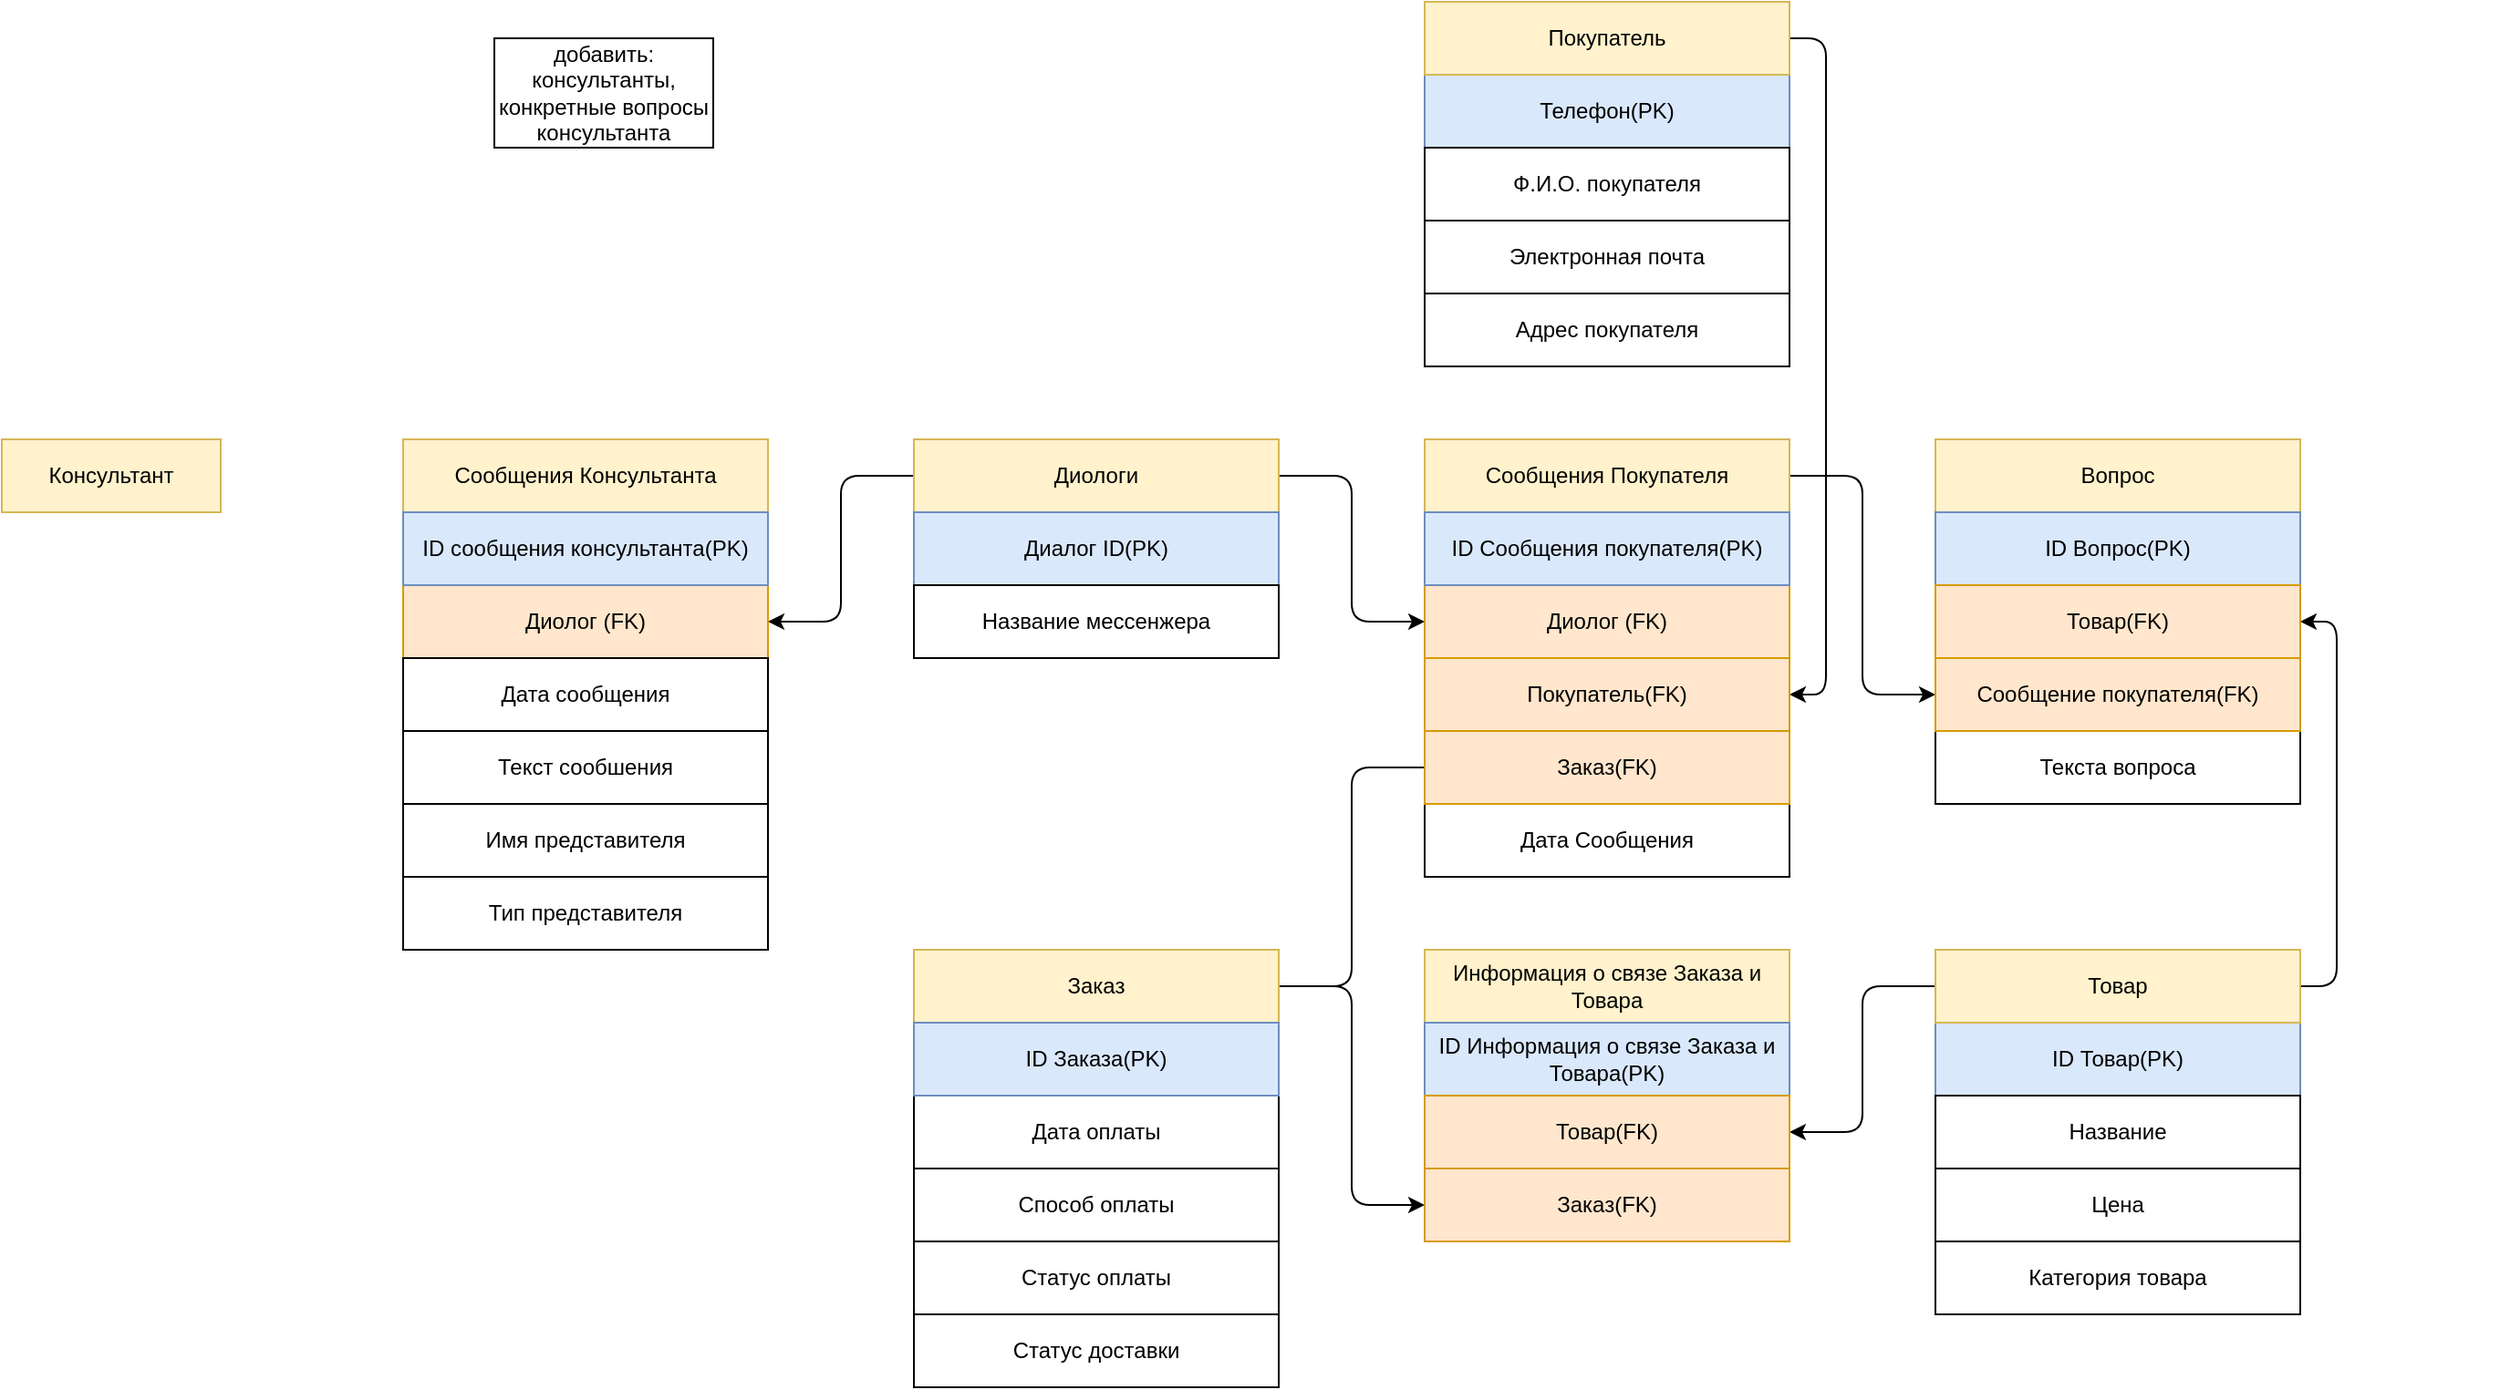 <mxfile version="14.2.4" type="github" pages="3">
  <diagram id="p0deHhukB9I0JdLg6zLl" name="Логическая модель">
    <mxGraphModel dx="2272" dy="794" grid="1" gridSize="10" guides="1" tooltips="1" connect="1" arrows="1" fold="1" page="1" pageScale="1" pageWidth="850" pageHeight="1100" math="0" shadow="0">
      <root>
        <mxCell id="v9or5yY0KIAKRHQaL7rL-0" />
        <mxCell id="v9or5yY0KIAKRHQaL7rL-1" parent="v9or5yY0KIAKRHQaL7rL-0" />
        <mxCell id="pasMvAfdGevfpp6IdiTx-0" style="edgeStyle=none;rounded=0;orthogonalLoop=1;jettySize=auto;html=1;exitX=0;exitY=0.25;exitDx=0;exitDy=0;" parent="v9or5yY0KIAKRHQaL7rL-1" edge="1">
          <mxGeometry relative="1" as="geometry">
            <mxPoint x="540" y="340" as="sourcePoint" />
            <mxPoint x="540" y="340" as="targetPoint" />
          </mxGeometry>
        </mxCell>
        <mxCell id="TckLDGWV12TooiqpzIK_-0" style="edgeStyle=orthogonalEdgeStyle;rounded=1;orthogonalLoop=1;jettySize=auto;html=1;exitX=1;exitY=0.5;exitDx=0;exitDy=0;entryX=0;entryY=0.5;entryDx=0;entryDy=0;startArrow=none;startFill=0;endArrow=classic;endFill=1;" parent="v9or5yY0KIAKRHQaL7rL-1" source="pasMvAfdGevfpp6IdiTx-87" target="pasMvAfdGevfpp6IdiTx-91" edge="1">
          <mxGeometry relative="1" as="geometry" />
        </mxCell>
        <mxCell id="TckLDGWV12TooiqpzIK_-1" style="edgeStyle=orthogonalEdgeStyle;rounded=1;orthogonalLoop=1;jettySize=auto;html=1;exitX=0;exitY=0.5;exitDx=0;exitDy=0;entryX=1;entryY=0.5;entryDx=0;entryDy=0;startArrow=none;startFill=0;endArrow=classic;endFill=1;" parent="v9or5yY0KIAKRHQaL7rL-1" source="pasMvAfdGevfpp6IdiTx-87" target="pasMvAfdGevfpp6IdiTx-90" edge="1">
          <mxGeometry relative="1" as="geometry" />
        </mxCell>
        <mxCell id="pasMvAfdGevfpp6IdiTx-87" value="Диологи" style="rounded=0;whiteSpace=wrap;html=1;fillColor=#fff2cc;strokeColor=#d6b656;" parent="v9or5yY0KIAKRHQaL7rL-1" vertex="1">
          <mxGeometry x="-320" y="380" width="200" height="40" as="geometry" />
        </mxCell>
        <mxCell id="pasMvAfdGevfpp6IdiTx-88" value="Диалог ID(PK)" style="rounded=0;whiteSpace=wrap;html=1;fillColor=#dae8fc;strokeColor=#6c8ebf;" parent="v9or5yY0KIAKRHQaL7rL-1" vertex="1">
          <mxGeometry x="-320" y="420" width="200" height="40" as="geometry" />
        </mxCell>
        <mxCell id="pasMvAfdGevfpp6IdiTx-89" value="Название мессенжера" style="rounded=0;whiteSpace=wrap;html=1;" parent="v9or5yY0KIAKRHQaL7rL-1" vertex="1">
          <mxGeometry x="-320" y="460" width="200" height="40" as="geometry" />
        </mxCell>
        <mxCell id="pasMvAfdGevfpp6IdiTx-90" value="Диолог (FK)" style="rounded=0;whiteSpace=wrap;html=1;fillColor=#ffe6cc;strokeColor=#d79b00;" parent="v9or5yY0KIAKRHQaL7rL-1" vertex="1">
          <mxGeometry x="-600" y="460" width="200" height="40" as="geometry" />
        </mxCell>
        <mxCell id="pasMvAfdGevfpp6IdiTx-91" value="Диолог (FK)" style="rounded=0;whiteSpace=wrap;html=1;fillColor=#ffe6cc;strokeColor=#d79b00;" parent="v9or5yY0KIAKRHQaL7rL-1" vertex="1">
          <mxGeometry x="-40" y="460" width="200" height="40" as="geometry" />
        </mxCell>
        <mxCell id="pasMvAfdGevfpp6IdiTx-92" value="Сообщения Консультанта" style="rounded=0;whiteSpace=wrap;html=1;fillColor=#fff2cc;strokeColor=#d6b656;" parent="v9or5yY0KIAKRHQaL7rL-1" vertex="1">
          <mxGeometry x="-600" y="380" width="200" height="40" as="geometry" />
        </mxCell>
        <mxCell id="pasMvAfdGevfpp6IdiTx-93" value="ID сообщения консультанта(PK)" style="rounded=0;whiteSpace=wrap;html=1;fillColor=#dae8fc;strokeColor=#6c8ebf;" parent="v9or5yY0KIAKRHQaL7rL-1" vertex="1">
          <mxGeometry x="-600" y="420" width="200" height="40" as="geometry" />
        </mxCell>
        <mxCell id="pasMvAfdGevfpp6IdiTx-94" value="Дата сообщения" style="rounded=0;whiteSpace=wrap;html=1;" parent="v9or5yY0KIAKRHQaL7rL-1" vertex="1">
          <mxGeometry x="-600" y="500" width="200" height="40" as="geometry" />
        </mxCell>
        <mxCell id="pasMvAfdGevfpp6IdiTx-95" value="Текст сообшения" style="rounded=0;whiteSpace=wrap;html=1;" parent="v9or5yY0KIAKRHQaL7rL-1" vertex="1">
          <mxGeometry x="-600" y="540" width="200" height="40" as="geometry" />
        </mxCell>
        <mxCell id="pasMvAfdGevfpp6IdiTx-96" value="Имя представителя" style="rounded=0;whiteSpace=wrap;html=1;" parent="v9or5yY0KIAKRHQaL7rL-1" vertex="1">
          <mxGeometry x="-600" y="580" width="200" height="40" as="geometry" />
        </mxCell>
        <mxCell id="pasMvAfdGevfpp6IdiTx-97" value="Тип представителя" style="rounded=0;whiteSpace=wrap;html=1;" parent="v9or5yY0KIAKRHQaL7rL-1" vertex="1">
          <mxGeometry x="-600" y="620" width="200" height="40" as="geometry" />
        </mxCell>
        <mxCell id="GKT2pGZKOeQUbgoUDQdX-13" style="edgeStyle=orthogonalEdgeStyle;curved=0;rounded=1;sketch=0;orthogonalLoop=1;jettySize=auto;html=1;exitX=1;exitY=0.5;exitDx=0;exitDy=0;entryX=0;entryY=0.5;entryDx=0;entryDy=0;endArrow=classic;endFill=1;" parent="v9or5yY0KIAKRHQaL7rL-1" source="pasMvAfdGevfpp6IdiTx-99" target="OiSkDl_6KYELyAvGCFfu-4" edge="1">
          <mxGeometry relative="1" as="geometry" />
        </mxCell>
        <mxCell id="pasMvAfdGevfpp6IdiTx-99" value="Сообщения Покупателя" style="rounded=0;whiteSpace=wrap;html=1;sketch=0;fillColor=#fff2cc;strokeColor=#d6b656;" parent="v9or5yY0KIAKRHQaL7rL-1" vertex="1">
          <mxGeometry x="-40" y="380" width="200" height="40" as="geometry" />
        </mxCell>
        <mxCell id="pasMvAfdGevfpp6IdiTx-100" value="Дата Сообщения" style="rounded=0;whiteSpace=wrap;html=1;sketch=0;" parent="v9or5yY0KIAKRHQaL7rL-1" vertex="1">
          <mxGeometry x="-40" y="580" width="200" height="40" as="geometry" />
        </mxCell>
        <mxCell id="pasMvAfdGevfpp6IdiTx-105" value="Текста вопроса" style="rounded=0;whiteSpace=wrap;html=1;sketch=0;" parent="v9or5yY0KIAKRHQaL7rL-1" vertex="1">
          <mxGeometry x="240" y="540" width="200" height="40" as="geometry" />
        </mxCell>
        <mxCell id="pasMvAfdGevfpp6IdiTx-106" value="ID Сообщения покупателя(PK)" style="rounded=0;whiteSpace=wrap;html=1;sketch=0;fillColor=#dae8fc;strokeColor=#6c8ebf;" parent="v9or5yY0KIAKRHQaL7rL-1" vertex="1">
          <mxGeometry x="-40" y="420" width="200" height="40" as="geometry" />
        </mxCell>
        <mxCell id="pasMvAfdGevfpp6IdiTx-116" value="Статус доставки" style="rounded=0;whiteSpace=wrap;html=1;sketch=0;" parent="v9or5yY0KIAKRHQaL7rL-1" vertex="1">
          <mxGeometry x="-320" y="860" width="200" height="40" as="geometry" />
        </mxCell>
        <mxCell id="pasMvAfdGevfpp6IdiTx-122" value="ID Товар(PK)" style="rounded=0;whiteSpace=wrap;html=1;sketch=0;fillColor=#dae8fc;strokeColor=#6c8ebf;" parent="v9or5yY0KIAKRHQaL7rL-1" vertex="1">
          <mxGeometry x="240" y="700" width="200" height="40" as="geometry" />
        </mxCell>
        <mxCell id="pasMvAfdGevfpp6IdiTx-123" value="Название" style="rounded=0;whiteSpace=wrap;html=1;sketch=0;" parent="v9or5yY0KIAKRHQaL7rL-1" vertex="1">
          <mxGeometry x="240" y="740" width="200" height="40" as="geometry" />
        </mxCell>
        <mxCell id="pasMvAfdGevfpp6IdiTx-124" value="Цена" style="rounded=0;whiteSpace=wrap;html=1;sketch=0;" parent="v9or5yY0KIAKRHQaL7rL-1" vertex="1">
          <mxGeometry x="240" y="780" width="200" height="40" as="geometry" />
        </mxCell>
        <mxCell id="pasMvAfdGevfpp6IdiTx-125" value="Категория товара" style="rounded=0;whiteSpace=wrap;html=1;sketch=0;" parent="v9or5yY0KIAKRHQaL7rL-1" vertex="1">
          <mxGeometry x="240" y="820" width="200" height="40" as="geometry" />
        </mxCell>
        <mxCell id="GKT2pGZKOeQUbgoUDQdX-23" style="edgeStyle=orthogonalEdgeStyle;curved=0;rounded=1;sketch=0;orthogonalLoop=1;jettySize=auto;html=1;exitX=0;exitY=0.5;exitDx=0;exitDy=0;entryX=1;entryY=0.5;entryDx=0;entryDy=0;endArrow=classic;endFill=1;" parent="v9or5yY0KIAKRHQaL7rL-1" source="pasMvAfdGevfpp6IdiTx-126" target="GKT2pGZKOeQUbgoUDQdX-18" edge="1">
          <mxGeometry relative="1" as="geometry" />
        </mxCell>
        <mxCell id="GKT2pGZKOeQUbgoUDQdX-25" style="edgeStyle=orthogonalEdgeStyle;curved=0;rounded=1;sketch=0;orthogonalLoop=1;jettySize=auto;html=1;exitX=1;exitY=0.5;exitDx=0;exitDy=0;entryX=1;entryY=0.5;entryDx=0;entryDy=0;endArrow=classic;endFill=1;" parent="v9or5yY0KIAKRHQaL7rL-1" source="pasMvAfdGevfpp6IdiTx-126" target="OiSkDl_6KYELyAvGCFfu-3" edge="1">
          <mxGeometry relative="1" as="geometry" />
        </mxCell>
        <mxCell id="pasMvAfdGevfpp6IdiTx-126" value="Товар" style="rounded=0;whiteSpace=wrap;html=1;sketch=0;fillColor=#fff2cc;strokeColor=#d6b656;" parent="v9or5yY0KIAKRHQaL7rL-1" vertex="1">
          <mxGeometry x="240" y="660" width="200" height="40" as="geometry" />
        </mxCell>
        <mxCell id="pasMvAfdGevfpp6IdiTx-128" value="Статус оплаты" style="rounded=0;whiteSpace=wrap;html=1;sketch=0;" parent="v9or5yY0KIAKRHQaL7rL-1" vertex="1">
          <mxGeometry x="-320" y="820" width="200" height="40" as="geometry" />
        </mxCell>
        <mxCell id="pasMvAfdGevfpp6IdiTx-129" value="Способ оплаты" style="rounded=0;whiteSpace=wrap;html=1;sketch=0;" parent="v9or5yY0KIAKRHQaL7rL-1" vertex="1">
          <mxGeometry x="-320" y="780" width="200" height="40" as="geometry" />
        </mxCell>
        <mxCell id="pasMvAfdGevfpp6IdiTx-130" value="Дата оплаты" style="rounded=0;whiteSpace=wrap;html=1;sketch=0;" parent="v9or5yY0KIAKRHQaL7rL-1" vertex="1">
          <mxGeometry x="-320" y="740" width="200" height="40" as="geometry" />
        </mxCell>
        <mxCell id="pasMvAfdGevfpp6IdiTx-144" style="edgeStyle=orthogonalEdgeStyle;curved=0;rounded=1;sketch=0;orthogonalLoop=1;jettySize=auto;html=1;exitX=0.5;exitY=1;exitDx=0;exitDy=0;endArrow=classic;endFill=1;" parent="v9or5yY0KIAKRHQaL7rL-1" source="pasMvAfdGevfpp6IdiTx-99" target="pasMvAfdGevfpp6IdiTx-99" edge="1">
          <mxGeometry relative="1" as="geometry" />
        </mxCell>
        <mxCell id="OiSkDl_6KYELyAvGCFfu-0" value="Вопрос" style="rounded=0;whiteSpace=wrap;html=1;sketch=0;fillColor=#fff2cc;strokeColor=#d6b656;" parent="v9or5yY0KIAKRHQaL7rL-1" vertex="1">
          <mxGeometry x="240" y="380" width="200" height="40" as="geometry" />
        </mxCell>
        <mxCell id="OiSkDl_6KYELyAvGCFfu-1" value="&lt;span&gt;ID Вопрос(PK)&lt;/span&gt;" style="rounded=0;whiteSpace=wrap;html=1;sketch=0;fillColor=#dae8fc;strokeColor=#6c8ebf;" parent="v9or5yY0KIAKRHQaL7rL-1" vertex="1">
          <mxGeometry x="240" y="420" width="200" height="40" as="geometry" />
        </mxCell>
        <mxCell id="OiSkDl_6KYELyAvGCFfu-3" value="Товар(FK)" style="rounded=0;whiteSpace=wrap;html=1;sketch=0;fillColor=#ffe6cc;strokeColor=#d79b00;" parent="v9or5yY0KIAKRHQaL7rL-1" vertex="1">
          <mxGeometry x="240" y="460" width="200" height="40" as="geometry" />
        </mxCell>
        <mxCell id="OiSkDl_6KYELyAvGCFfu-4" value="Сообщение покупателя(FK)" style="rounded=0;whiteSpace=wrap;html=1;sketch=0;fillColor=#ffe6cc;strokeColor=#d79b00;" parent="v9or5yY0KIAKRHQaL7rL-1" vertex="1">
          <mxGeometry x="240" y="500" width="200" height="40" as="geometry" />
        </mxCell>
        <mxCell id="GKT2pGZKOeQUbgoUDQdX-0" value="Телефон(PK)" style="rounded=0;whiteSpace=wrap;html=1;sketch=0;fillColor=#dae8fc;strokeColor=#6c8ebf;" parent="v9or5yY0KIAKRHQaL7rL-1" vertex="1">
          <mxGeometry x="-40" y="180" width="200" height="40" as="geometry" />
        </mxCell>
        <mxCell id="GKT2pGZKOeQUbgoUDQdX-1" value="Ф.И.О. покупателя" style="rounded=0;whiteSpace=wrap;html=1;sketch=0;" parent="v9or5yY0KIAKRHQaL7rL-1" vertex="1">
          <mxGeometry x="-40" y="220" width="200" height="40" as="geometry" />
        </mxCell>
        <mxCell id="GKT2pGZKOeQUbgoUDQdX-2" value="Электронная почта" style="rounded=0;whiteSpace=wrap;html=1;sketch=0;" parent="v9or5yY0KIAKRHQaL7rL-1" vertex="1">
          <mxGeometry x="-40" y="260" width="200" height="40" as="geometry" />
        </mxCell>
        <mxCell id="GKT2pGZKOeQUbgoUDQdX-3" value="Адрес покупателя" style="rounded=0;whiteSpace=wrap;html=1;sketch=0;" parent="v9or5yY0KIAKRHQaL7rL-1" vertex="1">
          <mxGeometry x="-40" y="300" width="200" height="40" as="geometry" />
        </mxCell>
        <mxCell id="GKT2pGZKOeQUbgoUDQdX-24" style="edgeStyle=orthogonalEdgeStyle;curved=0;rounded=1;sketch=0;orthogonalLoop=1;jettySize=auto;html=1;exitX=1;exitY=0.5;exitDx=0;exitDy=0;entryX=1;entryY=0.5;entryDx=0;entryDy=0;endArrow=classic;endFill=1;" parent="v9or5yY0KIAKRHQaL7rL-1" source="GKT2pGZKOeQUbgoUDQdX-4" target="GKT2pGZKOeQUbgoUDQdX-6" edge="1">
          <mxGeometry relative="1" as="geometry" />
        </mxCell>
        <mxCell id="GKT2pGZKOeQUbgoUDQdX-4" value="Покупатель" style="rounded=0;whiteSpace=wrap;html=1;sketch=0;fillColor=#fff2cc;strokeColor=#d6b656;" parent="v9or5yY0KIAKRHQaL7rL-1" vertex="1">
          <mxGeometry x="-40" y="140" width="200" height="40" as="geometry" />
        </mxCell>
        <mxCell id="GKT2pGZKOeQUbgoUDQdX-6" value="Покупатель(FK)" style="rounded=0;whiteSpace=wrap;html=1;sketch=0;fillColor=#ffe6cc;strokeColor=#d79b00;" parent="v9or5yY0KIAKRHQaL7rL-1" vertex="1">
          <mxGeometry x="-40" y="500" width="200" height="40" as="geometry" />
        </mxCell>
        <mxCell id="GKT2pGZKOeQUbgoUDQdX-14" style="edgeStyle=orthogonalEdgeStyle;curved=0;rounded=1;sketch=0;orthogonalLoop=1;jettySize=auto;html=1;exitX=1;exitY=0.5;exitDx=0;exitDy=0;entryX=0;entryY=0.5;entryDx=0;entryDy=0;endArrow=none;endFill=0;" parent="v9or5yY0KIAKRHQaL7rL-1" source="GKT2pGZKOeQUbgoUDQdX-8" target="GKT2pGZKOeQUbgoUDQdX-12" edge="1">
          <mxGeometry relative="1" as="geometry" />
        </mxCell>
        <mxCell id="GKT2pGZKOeQUbgoUDQdX-21" style="edgeStyle=orthogonalEdgeStyle;curved=0;rounded=1;sketch=0;orthogonalLoop=1;jettySize=auto;html=1;exitX=1;exitY=0.5;exitDx=0;exitDy=0;entryX=0;entryY=0.5;entryDx=0;entryDy=0;endArrow=classic;endFill=1;" parent="v9or5yY0KIAKRHQaL7rL-1" source="GKT2pGZKOeQUbgoUDQdX-8" target="GKT2pGZKOeQUbgoUDQdX-19" edge="1">
          <mxGeometry relative="1" as="geometry" />
        </mxCell>
        <mxCell id="GKT2pGZKOeQUbgoUDQdX-8" value="Заказ" style="rounded=0;whiteSpace=wrap;html=1;sketch=0;fillColor=#fff2cc;strokeColor=#d6b656;" parent="v9or5yY0KIAKRHQaL7rL-1" vertex="1">
          <mxGeometry x="-320" y="660" width="200" height="40" as="geometry" />
        </mxCell>
        <mxCell id="GKT2pGZKOeQUbgoUDQdX-9" style="edgeStyle=orthogonalEdgeStyle;curved=0;rounded=1;sketch=0;orthogonalLoop=1;jettySize=auto;html=1;exitX=0.5;exitY=1;exitDx=0;exitDy=0;endArrow=classic;endFill=1;" parent="v9or5yY0KIAKRHQaL7rL-1" edge="1">
          <mxGeometry relative="1" as="geometry">
            <mxPoint x="-220" y="740" as="sourcePoint" />
            <mxPoint x="-220" y="740" as="targetPoint" />
          </mxGeometry>
        </mxCell>
        <mxCell id="GKT2pGZKOeQUbgoUDQdX-11" value="ID Заказа(PK)" style="rounded=0;whiteSpace=wrap;html=1;sketch=0;fillColor=#dae8fc;strokeColor=#6c8ebf;" parent="v9or5yY0KIAKRHQaL7rL-1" vertex="1">
          <mxGeometry x="-320" y="700" width="200" height="40" as="geometry" />
        </mxCell>
        <mxCell id="GKT2pGZKOeQUbgoUDQdX-12" value="Заказ(FK)" style="rounded=0;whiteSpace=wrap;html=1;sketch=0;fillColor=#ffe6cc;strokeColor=#d79b00;" parent="v9or5yY0KIAKRHQaL7rL-1" vertex="1">
          <mxGeometry x="-40" y="540" width="200" height="40" as="geometry" />
        </mxCell>
        <mxCell id="GKT2pGZKOeQUbgoUDQdX-16" value="Информация о связе Заказа и Товара" style="rounded=0;whiteSpace=wrap;html=1;sketch=0;fillColor=#fff2cc;strokeColor=#d6b656;" parent="v9or5yY0KIAKRHQaL7rL-1" vertex="1">
          <mxGeometry x="-40" y="660" width="200" height="40" as="geometry" />
        </mxCell>
        <mxCell id="GKT2pGZKOeQUbgoUDQdX-17" value="ID Информация о связе Заказа и Товара(PK)" style="rounded=0;whiteSpace=wrap;html=1;sketch=0;fillColor=#dae8fc;strokeColor=#6c8ebf;" parent="v9or5yY0KIAKRHQaL7rL-1" vertex="1">
          <mxGeometry x="-40" y="700" width="200" height="40" as="geometry" />
        </mxCell>
        <mxCell id="GKT2pGZKOeQUbgoUDQdX-18" value="Товар(FK)" style="rounded=0;whiteSpace=wrap;html=1;sketch=0;fillColor=#ffe6cc;strokeColor=#d79b00;" parent="v9or5yY0KIAKRHQaL7rL-1" vertex="1">
          <mxGeometry x="-40" y="740" width="200" height="40" as="geometry" />
        </mxCell>
        <mxCell id="GKT2pGZKOeQUbgoUDQdX-19" value="Заказ(FK)" style="rounded=0;whiteSpace=wrap;html=1;sketch=0;fillColor=#ffe6cc;strokeColor=#d79b00;" parent="v9or5yY0KIAKRHQaL7rL-1" vertex="1">
          <mxGeometry x="-40" y="780" width="200" height="40" as="geometry" />
        </mxCell>
        <mxCell id="IpdoKUMDZ1MdRO9-dNND-0" value="добавить: &lt;br&gt;консультанты, конкретные вопросы консультанта" style="rounded=0;whiteSpace=wrap;html=1;" vertex="1" parent="v9or5yY0KIAKRHQaL7rL-1">
          <mxGeometry x="-550" y="160" width="120" height="60" as="geometry" />
        </mxCell>
        <mxCell id="IpdoKUMDZ1MdRO9-dNND-2" value="Консультант" style="rounded=0;whiteSpace=wrap;html=1;fillColor=#fff2cc;strokeColor=#d6b656;" vertex="1" parent="v9or5yY0KIAKRHQaL7rL-1">
          <mxGeometry x="-820" y="380" width="120" height="40" as="geometry" />
        </mxCell>
      </root>
    </mxGraphModel>
  </diagram>
  <diagram id="0a5VuU-vqwpAadKbkWRY" name="Физическая модель">
    <mxGraphModel dx="3122" dy="1894" grid="1" gridSize="10" guides="1" tooltips="1" connect="1" arrows="1" fold="1" page="1" pageScale="1" pageWidth="850" pageHeight="1100" math="0" shadow="0">
      <root>
        <mxCell id="Hk0iEldDr6kdwAqKDroC-0" />
        <mxCell id="Hk0iEldDr6kdwAqKDroC-1" parent="Hk0iEldDr6kdwAqKDroC-0" />
        <mxCell id="EmocOpkhU6z4b9rN5oCa-1" style="edgeStyle=orthogonalEdgeStyle;rounded=1;orthogonalLoop=1;jettySize=auto;html=1;exitX=1;exitY=0.5;exitDx=0;exitDy=0;entryX=0;entryY=0.5;entryDx=0;entryDy=0;endArrow=classic;endFill=1;" parent="Hk0iEldDr6kdwAqKDroC-1" source="QBS_KBa03I20bhZuK659-0" target="QBS_KBa03I20bhZuK659-4" edge="1">
          <mxGeometry relative="1" as="geometry" />
        </mxCell>
        <mxCell id="QBS_KBa03I20bhZuK659-0" value="Диологи" style="rounded=0;whiteSpace=wrap;html=1;fillColor=#fff2cc;strokeColor=#d6b656;" parent="Hk0iEldDr6kdwAqKDroC-1" vertex="1">
          <mxGeometry x="-720" y="200" width="200" height="40" as="geometry" />
        </mxCell>
        <mxCell id="QBS_KBa03I20bhZuK659-1" value="Диалог ID (PK) (uuid)" style="rounded=0;whiteSpace=wrap;html=1;fillColor=#dae8fc;strokeColor=#6c8ebf;" parent="Hk0iEldDr6kdwAqKDroC-1" vertex="1">
          <mxGeometry x="-720" y="240" width="200" height="40" as="geometry" />
        </mxCell>
        <mxCell id="QBS_KBa03I20bhZuK659-2" value="Название мессенжера (String)" style="rounded=0;whiteSpace=wrap;html=1;" parent="Hk0iEldDr6kdwAqKDroC-1" vertex="1">
          <mxGeometry x="-720" y="280" width="200" height="40" as="geometry" />
        </mxCell>
        <mxCell id="EmocOpkhU6z4b9rN5oCa-0" style="edgeStyle=orthogonalEdgeStyle;rounded=1;orthogonalLoop=1;jettySize=auto;html=1;exitX=1;exitY=0.5;exitDx=0;exitDy=0;entryX=0;entryY=0.5;entryDx=0;entryDy=0;endArrow=none;endFill=0;startArrow=classic;startFill=1;" parent="Hk0iEldDr6kdwAqKDroC-1" source="QBS_KBa03I20bhZuK659-3" target="QBS_KBa03I20bhZuK659-0" edge="1">
          <mxGeometry relative="1" as="geometry" />
        </mxCell>
        <mxCell id="QBS_KBa03I20bhZuK659-3" value="Диологи&amp;nbsp;(FK)" style="rounded=0;whiteSpace=wrap;html=1;fillColor=#ffe6cc;strokeColor=#d79b00;" parent="Hk0iEldDr6kdwAqKDroC-1" vertex="1">
          <mxGeometry x="-1000" y="280" width="200" height="40" as="geometry" />
        </mxCell>
        <mxCell id="QBS_KBa03I20bhZuK659-4" value="Диологи&amp;nbsp;(FK)" style="rounded=0;whiteSpace=wrap;html=1;fillColor=#ffe6cc;strokeColor=#d79b00;" parent="Hk0iEldDr6kdwAqKDroC-1" vertex="1">
          <mxGeometry x="-440" y="280" width="200" height="40" as="geometry" />
        </mxCell>
        <mxCell id="QBS_KBa03I20bhZuK659-6" value="Сообщения Консультанта" style="rounded=0;whiteSpace=wrap;html=1;fillColor=#fff2cc;strokeColor=#d6b656;" parent="Hk0iEldDr6kdwAqKDroC-1" vertex="1">
          <mxGeometry x="-1000" y="200" width="200" height="40" as="geometry" />
        </mxCell>
        <mxCell id="QBS_KBa03I20bhZuK659-7" value="ID сообщения консультанта (PK) (uuid)" style="rounded=0;whiteSpace=wrap;html=1;fillColor=#dae8fc;strokeColor=#6c8ebf;" parent="Hk0iEldDr6kdwAqKDroC-1" vertex="1">
          <mxGeometry x="-1000" y="240" width="200" height="40" as="geometry" />
        </mxCell>
        <mxCell id="QBS_KBa03I20bhZuK659-8" value="Дата сообщения (Date)" style="rounded=0;whiteSpace=wrap;html=1;" parent="Hk0iEldDr6kdwAqKDroC-1" vertex="1">
          <mxGeometry x="-1000" y="320" width="200" height="40" as="geometry" />
        </mxCell>
        <mxCell id="QBS_KBa03I20bhZuK659-9" value="Текст сообшения (String)" style="rounded=0;whiteSpace=wrap;html=1;" parent="Hk0iEldDr6kdwAqKDroC-1" vertex="1">
          <mxGeometry x="-1000" y="360" width="200" height="40" as="geometry" />
        </mxCell>
        <mxCell id="QBS_KBa03I20bhZuK659-10" value="Имя представителя (String)" style="rounded=0;whiteSpace=wrap;html=1;" parent="Hk0iEldDr6kdwAqKDroC-1" vertex="1">
          <mxGeometry x="-1000" y="400" width="200" height="40" as="geometry" />
        </mxCell>
        <mxCell id="QBS_KBa03I20bhZuK659-11" value="Тип представителя (String)" style="rounded=0;whiteSpace=wrap;html=1;" parent="Hk0iEldDr6kdwAqKDroC-1" vertex="1">
          <mxGeometry x="-1000" y="440" width="200" height="40" as="geometry" />
        </mxCell>
        <mxCell id="QBS_KBa03I20bhZuK659-13" style="edgeStyle=orthogonalEdgeStyle;curved=0;rounded=1;sketch=0;orthogonalLoop=1;jettySize=auto;html=1;exitX=1;exitY=0.5;exitDx=0;exitDy=0;entryX=0;entryY=0.5;entryDx=0;entryDy=0;endArrow=classic;endFill=1;" parent="Hk0iEldDr6kdwAqKDroC-1" source="QBS_KBa03I20bhZuK659-14" target="QBS_KBa03I20bhZuK659-33" edge="1">
          <mxGeometry relative="1" as="geometry" />
        </mxCell>
        <mxCell id="QBS_KBa03I20bhZuK659-14" value="Сообщения Покупателя" style="rounded=0;whiteSpace=wrap;html=1;sketch=0;fillColor=#fff2cc;strokeColor=#d6b656;" parent="Hk0iEldDr6kdwAqKDroC-1" vertex="1">
          <mxGeometry x="-440" y="200" width="200" height="40" as="geometry" />
        </mxCell>
        <mxCell id="QBS_KBa03I20bhZuK659-15" value="Дата Сообщения (Date)" style="rounded=0;whiteSpace=wrap;html=1;sketch=0;" parent="Hk0iEldDr6kdwAqKDroC-1" vertex="1">
          <mxGeometry x="-440" y="400" width="200" height="40" as="geometry" />
        </mxCell>
        <mxCell id="QBS_KBa03I20bhZuK659-16" value="Текста вопроса (String)" style="rounded=0;whiteSpace=wrap;html=1;sketch=0;" parent="Hk0iEldDr6kdwAqKDroC-1" vertex="1">
          <mxGeometry x="-160" y="360" width="200" height="40" as="geometry" />
        </mxCell>
        <mxCell id="QBS_KBa03I20bhZuK659-17" value="ID Сообщения покупателя (PK) (uuid)" style="rounded=0;whiteSpace=wrap;html=1;sketch=0;fillColor=#dae8fc;strokeColor=#6c8ebf;" parent="Hk0iEldDr6kdwAqKDroC-1" vertex="1">
          <mxGeometry x="-440" y="240" width="200" height="40" as="geometry" />
        </mxCell>
        <mxCell id="QBS_KBa03I20bhZuK659-18" value="Статус доставки (Sting)" style="rounded=0;whiteSpace=wrap;html=1;sketch=0;" parent="Hk0iEldDr6kdwAqKDroC-1" vertex="1">
          <mxGeometry x="-720" y="680" width="200" height="40" as="geometry" />
        </mxCell>
        <mxCell id="QBS_KBa03I20bhZuK659-19" value="ID Товар (PK) (uuid)" style="rounded=0;whiteSpace=wrap;html=1;sketch=0;fillColor=#dae8fc;strokeColor=#6c8ebf;" parent="Hk0iEldDr6kdwAqKDroC-1" vertex="1">
          <mxGeometry x="-160" y="520" width="200" height="40" as="geometry" />
        </mxCell>
        <mxCell id="QBS_KBa03I20bhZuK659-20" value="Название (String)" style="rounded=0;whiteSpace=wrap;html=1;sketch=0;" parent="Hk0iEldDr6kdwAqKDroC-1" vertex="1">
          <mxGeometry x="-160" y="560" width="200" height="40" as="geometry" />
        </mxCell>
        <mxCell id="QBS_KBa03I20bhZuK659-21" value="Цена (Double)" style="rounded=0;whiteSpace=wrap;html=1;sketch=0;" parent="Hk0iEldDr6kdwAqKDroC-1" vertex="1">
          <mxGeometry x="-160" y="600" width="200" height="40" as="geometry" />
        </mxCell>
        <mxCell id="QBS_KBa03I20bhZuK659-22" value="Категория товара (String)" style="rounded=0;whiteSpace=wrap;html=1;sketch=0;" parent="Hk0iEldDr6kdwAqKDroC-1" vertex="1">
          <mxGeometry x="-160" y="640" width="200" height="40" as="geometry" />
        </mxCell>
        <mxCell id="QBS_KBa03I20bhZuK659-23" style="edgeStyle=orthogonalEdgeStyle;curved=0;rounded=1;sketch=0;orthogonalLoop=1;jettySize=auto;html=1;exitX=0;exitY=0.5;exitDx=0;exitDy=0;entryX=1;entryY=0.5;entryDx=0;entryDy=0;endArrow=classic;endFill=1;" parent="Hk0iEldDr6kdwAqKDroC-1" source="QBS_KBa03I20bhZuK659-25" target="QBS_KBa03I20bhZuK659-49" edge="1">
          <mxGeometry relative="1" as="geometry" />
        </mxCell>
        <mxCell id="QBS_KBa03I20bhZuK659-24" style="edgeStyle=orthogonalEdgeStyle;curved=0;rounded=1;sketch=0;orthogonalLoop=1;jettySize=auto;html=1;exitX=1;exitY=0.5;exitDx=0;exitDy=0;entryX=1;entryY=0.5;entryDx=0;entryDy=0;endArrow=classic;endFill=1;" parent="Hk0iEldDr6kdwAqKDroC-1" source="QBS_KBa03I20bhZuK659-25" target="QBS_KBa03I20bhZuK659-32" edge="1">
          <mxGeometry relative="1" as="geometry" />
        </mxCell>
        <mxCell id="QBS_KBa03I20bhZuK659-25" value="Товар" style="rounded=0;whiteSpace=wrap;html=1;sketch=0;fillColor=#fff2cc;strokeColor=#d6b656;" parent="Hk0iEldDr6kdwAqKDroC-1" vertex="1">
          <mxGeometry x="-160" y="480" width="200" height="40" as="geometry" />
        </mxCell>
        <mxCell id="QBS_KBa03I20bhZuK659-26" value="Статус оплаты (String)" style="rounded=0;whiteSpace=wrap;html=1;sketch=0;" parent="Hk0iEldDr6kdwAqKDroC-1" vertex="1">
          <mxGeometry x="-720" y="640" width="200" height="40" as="geometry" />
        </mxCell>
        <mxCell id="QBS_KBa03I20bhZuK659-27" value="Способ оплаты (String)" style="rounded=0;whiteSpace=wrap;html=1;sketch=0;" parent="Hk0iEldDr6kdwAqKDroC-1" vertex="1">
          <mxGeometry x="-720" y="600" width="200" height="40" as="geometry" />
        </mxCell>
        <mxCell id="QBS_KBa03I20bhZuK659-28" value="Дата оплаты (Date)" style="rounded=0;whiteSpace=wrap;html=1;sketch=0;" parent="Hk0iEldDr6kdwAqKDroC-1" vertex="1">
          <mxGeometry x="-720" y="560" width="200" height="40" as="geometry" />
        </mxCell>
        <mxCell id="QBS_KBa03I20bhZuK659-29" style="edgeStyle=orthogonalEdgeStyle;curved=0;rounded=1;sketch=0;orthogonalLoop=1;jettySize=auto;html=1;exitX=0.5;exitY=1;exitDx=0;exitDy=0;endArrow=classic;endFill=1;" parent="Hk0iEldDr6kdwAqKDroC-1" source="QBS_KBa03I20bhZuK659-14" target="QBS_KBa03I20bhZuK659-14" edge="1">
          <mxGeometry relative="1" as="geometry" />
        </mxCell>
        <mxCell id="QBS_KBa03I20bhZuK659-30" value="Вопрос" style="rounded=0;whiteSpace=wrap;html=1;sketch=0;fillColor=#fff2cc;strokeColor=#d6b656;" parent="Hk0iEldDr6kdwAqKDroC-1" vertex="1">
          <mxGeometry x="-160" y="200" width="200" height="40" as="geometry" />
        </mxCell>
        <mxCell id="QBS_KBa03I20bhZuK659-31" value="&lt;span&gt;ID Вопрос (PK) (uuid&lt;br&gt;)&lt;/span&gt;" style="rounded=0;whiteSpace=wrap;html=1;sketch=0;fillColor=#dae8fc;strokeColor=#6c8ebf;" parent="Hk0iEldDr6kdwAqKDroC-1" vertex="1">
          <mxGeometry x="-160" y="240" width="200" height="40" as="geometry" />
        </mxCell>
        <mxCell id="QBS_KBa03I20bhZuK659-32" value="Товар (FK)" style="rounded=0;whiteSpace=wrap;html=1;sketch=0;fillColor=#ffe6cc;strokeColor=#d79b00;" parent="Hk0iEldDr6kdwAqKDroC-1" vertex="1">
          <mxGeometry x="-160" y="280" width="200" height="40" as="geometry" />
        </mxCell>
        <mxCell id="QBS_KBa03I20bhZuK659-33" value="Сообщение покупателя (FK)" style="rounded=0;whiteSpace=wrap;html=1;sketch=0;fillColor=#ffe6cc;strokeColor=#d79b00;" parent="Hk0iEldDr6kdwAqKDroC-1" vertex="1">
          <mxGeometry x="-160" y="320" width="200" height="40" as="geometry" />
        </mxCell>
        <mxCell id="QBS_KBa03I20bhZuK659-34" value="Телефон (PK) (Int)" style="rounded=0;whiteSpace=wrap;html=1;sketch=0;fillColor=#dae8fc;strokeColor=#6c8ebf;" parent="Hk0iEldDr6kdwAqKDroC-1" vertex="1">
          <mxGeometry x="-440" width="200" height="40" as="geometry" />
        </mxCell>
        <mxCell id="QBS_KBa03I20bhZuK659-35" value="Ф.И.О. покупателя (String)" style="rounded=0;whiteSpace=wrap;html=1;sketch=0;" parent="Hk0iEldDr6kdwAqKDroC-1" vertex="1">
          <mxGeometry x="-440" y="40" width="200" height="40" as="geometry" />
        </mxCell>
        <mxCell id="QBS_KBa03I20bhZuK659-36" value="Электронная почта (String)" style="rounded=0;whiteSpace=wrap;html=1;sketch=0;" parent="Hk0iEldDr6kdwAqKDroC-1" vertex="1">
          <mxGeometry x="-440" y="80" width="200" height="40" as="geometry" />
        </mxCell>
        <mxCell id="QBS_KBa03I20bhZuK659-37" value="Адрес покупателя (String)" style="rounded=0;whiteSpace=wrap;html=1;sketch=0;" parent="Hk0iEldDr6kdwAqKDroC-1" vertex="1">
          <mxGeometry x="-440" y="120" width="200" height="40" as="geometry" />
        </mxCell>
        <mxCell id="QBS_KBa03I20bhZuK659-38" style="edgeStyle=orthogonalEdgeStyle;curved=0;rounded=1;sketch=0;orthogonalLoop=1;jettySize=auto;html=1;exitX=1;exitY=0.5;exitDx=0;exitDy=0;entryX=1;entryY=0.5;entryDx=0;entryDy=0;endArrow=classic;endFill=1;" parent="Hk0iEldDr6kdwAqKDroC-1" source="QBS_KBa03I20bhZuK659-39" target="QBS_KBa03I20bhZuK659-40" edge="1">
          <mxGeometry relative="1" as="geometry" />
        </mxCell>
        <mxCell id="QBS_KBa03I20bhZuK659-39" value="Покупатель" style="rounded=0;whiteSpace=wrap;html=1;sketch=0;fillColor=#fff2cc;strokeColor=#d6b656;" parent="Hk0iEldDr6kdwAqKDroC-1" vertex="1">
          <mxGeometry x="-440" y="-40" width="200" height="40" as="geometry" />
        </mxCell>
        <mxCell id="QBS_KBa03I20bhZuK659-40" value="Покупатель (FK)" style="rounded=0;whiteSpace=wrap;html=1;sketch=0;fillColor=#ffe6cc;strokeColor=#d79b00;" parent="Hk0iEldDr6kdwAqKDroC-1" vertex="1">
          <mxGeometry x="-440" y="320" width="200" height="40" as="geometry" />
        </mxCell>
        <mxCell id="QBS_KBa03I20bhZuK659-41" style="edgeStyle=orthogonalEdgeStyle;curved=0;rounded=1;sketch=0;orthogonalLoop=1;jettySize=auto;html=1;exitX=1;exitY=0.5;exitDx=0;exitDy=0;entryX=0;entryY=0.5;entryDx=0;entryDy=0;endArrow=none;endFill=0;" parent="Hk0iEldDr6kdwAqKDroC-1" source="QBS_KBa03I20bhZuK659-43" target="QBS_KBa03I20bhZuK659-46" edge="1">
          <mxGeometry relative="1" as="geometry" />
        </mxCell>
        <mxCell id="QBS_KBa03I20bhZuK659-42" style="edgeStyle=orthogonalEdgeStyle;curved=0;rounded=1;sketch=0;orthogonalLoop=1;jettySize=auto;html=1;exitX=1;exitY=0.5;exitDx=0;exitDy=0;entryX=0;entryY=0.5;entryDx=0;entryDy=0;endArrow=classic;endFill=1;" parent="Hk0iEldDr6kdwAqKDroC-1" source="QBS_KBa03I20bhZuK659-43" target="QBS_KBa03I20bhZuK659-50" edge="1">
          <mxGeometry relative="1" as="geometry" />
        </mxCell>
        <mxCell id="QBS_KBa03I20bhZuK659-43" value="Заказ" style="rounded=0;whiteSpace=wrap;html=1;sketch=0;fillColor=#fff2cc;strokeColor=#d6b656;" parent="Hk0iEldDr6kdwAqKDroC-1" vertex="1">
          <mxGeometry x="-720" y="480" width="200" height="40" as="geometry" />
        </mxCell>
        <mxCell id="QBS_KBa03I20bhZuK659-44" style="edgeStyle=orthogonalEdgeStyle;curved=0;rounded=1;sketch=0;orthogonalLoop=1;jettySize=auto;html=1;exitX=0.5;exitY=1;exitDx=0;exitDy=0;endArrow=classic;endFill=1;" parent="Hk0iEldDr6kdwAqKDroC-1" edge="1">
          <mxGeometry relative="1" as="geometry">
            <mxPoint x="-620" y="560" as="sourcePoint" />
            <mxPoint x="-620" y="560" as="targetPoint" />
          </mxGeometry>
        </mxCell>
        <mxCell id="QBS_KBa03I20bhZuK659-45" value="ID Заказа (PK) (uuid)" style="rounded=0;whiteSpace=wrap;html=1;sketch=0;fillColor=#dae8fc;strokeColor=#6c8ebf;" parent="Hk0iEldDr6kdwAqKDroC-1" vertex="1">
          <mxGeometry x="-720" y="520" width="200" height="40" as="geometry" />
        </mxCell>
        <mxCell id="QBS_KBa03I20bhZuK659-46" value="Заказ (FK)" style="rounded=0;whiteSpace=wrap;html=1;sketch=0;fillColor=#ffe6cc;strokeColor=#d79b00;" parent="Hk0iEldDr6kdwAqKDroC-1" vertex="1">
          <mxGeometry x="-440" y="360" width="200" height="40" as="geometry" />
        </mxCell>
        <mxCell id="QBS_KBa03I20bhZuK659-47" value="Информация о связе Заказа и Товара" style="rounded=0;whiteSpace=wrap;html=1;sketch=0;fillColor=#fff2cc;strokeColor=#d6b656;" parent="Hk0iEldDr6kdwAqKDroC-1" vertex="1">
          <mxGeometry x="-440" y="480" width="200" height="40" as="geometry" />
        </mxCell>
        <mxCell id="QBS_KBa03I20bhZuK659-48" value="ID Информация о связе Заказа и Товара (PK) (uuid)" style="rounded=0;whiteSpace=wrap;html=1;sketch=0;fillColor=#dae8fc;strokeColor=#6c8ebf;" parent="Hk0iEldDr6kdwAqKDroC-1" vertex="1">
          <mxGeometry x="-440" y="520" width="200" height="40" as="geometry" />
        </mxCell>
        <mxCell id="QBS_KBa03I20bhZuK659-49" value="Товар(FK)" style="rounded=0;whiteSpace=wrap;html=1;sketch=0;fillColor=#ffe6cc;strokeColor=#d79b00;" parent="Hk0iEldDr6kdwAqKDroC-1" vertex="1">
          <mxGeometry x="-440" y="560" width="200" height="40" as="geometry" />
        </mxCell>
        <mxCell id="QBS_KBa03I20bhZuK659-50" value="Заказ(FK)" style="rounded=0;whiteSpace=wrap;html=1;sketch=0;fillColor=#ffe6cc;strokeColor=#d79b00;" parent="Hk0iEldDr6kdwAqKDroC-1" vertex="1">
          <mxGeometry x="-440" y="600" width="200" height="40" as="geometry" />
        </mxCell>
      </root>
    </mxGraphModel>
  </diagram>
  <diagram id="C5RBs43oDa-KdzZeNtuy" name="Концептуальная модель">
    <mxGraphModel dx="3327" dy="867" grid="1" gridSize="10" guides="1" tooltips="1" connect="1" arrows="1" fold="1" page="1" pageScale="1" pageWidth="827" pageHeight="1169" math="0" shadow="0">
      <root>
        <mxCell id="WIyWlLk6GJQsqaUBKTNV-0" />
        <mxCell id="WIyWlLk6GJQsqaUBKTNV-1" parent="WIyWlLk6GJQsqaUBKTNV-0" />
        <mxCell id="WCMqi-JjXJPowefvI_k4-24" style="edgeStyle=none;rounded=0;orthogonalLoop=1;jettySize=auto;html=1;exitX=0;exitY=0.25;exitDx=0;exitDy=0;" parent="WIyWlLk6GJQsqaUBKTNV-1" edge="1">
          <mxGeometry relative="1" as="geometry">
            <mxPoint x="280" y="290" as="sourcePoint" />
            <mxPoint x="280" y="290" as="targetPoint" />
          </mxGeometry>
        </mxCell>
        <mxCell id="WCMqi-JjXJPowefvI_k4-28" value="" style="shape=table;html=1;whiteSpace=wrap;startSize=0;container=1;collapsible=0;childLayout=tableLayout;swimlaneFillColor=none;" parent="WIyWlLk6GJQsqaUBKTNV-1" vertex="1">
          <mxGeometry x="-40" y="760" width="200" height="160" as="geometry" />
        </mxCell>
        <mxCell id="WCMqi-JjXJPowefvI_k4-29" value="" style="shape=partialRectangle;html=1;whiteSpace=wrap;collapsible=0;dropTarget=0;pointerEvents=0;fillColor=none;top=0;left=0;bottom=0;right=0;points=[[0,0.5],[1,0.5]];portConstraint=eastwest;" parent="WCMqi-JjXJPowefvI_k4-28" vertex="1">
          <mxGeometry width="200" height="40" as="geometry" />
        </mxCell>
        <mxCell id="WCMqi-JjXJPowefvI_k4-30" value="Покупатель" style="shape=partialRectangle;html=1;whiteSpace=wrap;connectable=0;overflow=hidden;fillColor=none;top=0;left=0;bottom=0;right=0;" parent="WCMqi-JjXJPowefvI_k4-29" vertex="1">
          <mxGeometry width="200" height="40" as="geometry" />
        </mxCell>
        <mxCell id="WCMqi-JjXJPowefvI_k4-31" value="" style="shape=partialRectangle;html=1;whiteSpace=wrap;collapsible=0;dropTarget=0;pointerEvents=0;fillColor=none;top=0;left=0;bottom=0;right=0;points=[[0,0.5],[1,0.5]];portConstraint=eastwest;" parent="WCMqi-JjXJPowefvI_k4-28" vertex="1">
          <mxGeometry y="40" width="200" height="120" as="geometry" />
        </mxCell>
        <mxCell id="WCMqi-JjXJPowefvI_k4-32" value="&lt;span&gt;&lt;b&gt;Телефон&lt;/b&gt;&lt;br&gt;Пароль&lt;br&gt;Имя&lt;br&gt;Почта&lt;/span&gt;" style="shape=partialRectangle;html=1;whiteSpace=wrap;connectable=0;overflow=hidden;fillColor=none;top=0;left=0;bottom=0;right=0;" parent="WCMqi-JjXJPowefvI_k4-31" vertex="1">
          <mxGeometry width="200" height="120" as="geometry" />
        </mxCell>
        <mxCell id="WCMqi-JjXJPowefvI_k4-46" value="" style="shape=table;html=1;whiteSpace=wrap;startSize=0;container=1;collapsible=0;childLayout=tableLayout;" parent="WIyWlLk6GJQsqaUBKTNV-1" vertex="1">
          <mxGeometry x="-320" y="560" width="200" height="160" as="geometry" />
        </mxCell>
        <mxCell id="WCMqi-JjXJPowefvI_k4-47" value="" style="shape=partialRectangle;html=1;whiteSpace=wrap;collapsible=0;dropTarget=0;pointerEvents=0;fillColor=none;top=0;left=0;bottom=0;right=0;points=[[0,0.5],[1,0.5]];portConstraint=eastwest;" parent="WCMqi-JjXJPowefvI_k4-46" vertex="1">
          <mxGeometry width="200" height="40" as="geometry" />
        </mxCell>
        <mxCell id="WCMqi-JjXJPowefvI_k4-48" value="Сообщение Покупателя" style="shape=partialRectangle;html=1;whiteSpace=wrap;connectable=0;overflow=hidden;fillColor=none;top=0;left=0;bottom=0;right=0;" parent="WCMqi-JjXJPowefvI_k4-47" vertex="1">
          <mxGeometry width="200" height="40" as="geometry" />
        </mxCell>
        <mxCell id="WCMqi-JjXJPowefvI_k4-49" value="" style="shape=partialRectangle;html=1;whiteSpace=wrap;collapsible=0;dropTarget=0;pointerEvents=0;fillColor=none;top=0;left=0;bottom=0;right=0;points=[[0,0.5],[1,0.5]];portConstraint=eastwest;" parent="WCMqi-JjXJPowefvI_k4-46" vertex="1">
          <mxGeometry y="40" width="200" height="120" as="geometry" />
        </mxCell>
        <mxCell id="WCMqi-JjXJPowefvI_k4-50" value="&lt;b&gt;Сообщение Покупателя ID&lt;/b&gt;&lt;br&gt;Дата&lt;br&gt;&lt;b style=&quot;color: rgb(126 , 166 , 224)&quot;&gt;Покупатель&lt;/b&gt;&lt;br&gt;&lt;b style=&quot;color: rgb(126 , 166 , 224)&quot;&gt;Заказ&lt;/b&gt;&lt;br&gt;&lt;b style=&quot;color: rgb(126 , 166 , 224)&quot;&gt;Вопрос покупателя&lt;/b&gt;" style="shape=partialRectangle;html=1;whiteSpace=wrap;connectable=0;overflow=hidden;fillColor=none;top=0;left=0;bottom=0;right=0;" parent="WCMqi-JjXJPowefvI_k4-49" vertex="1">
          <mxGeometry width="200" height="120" as="geometry" />
        </mxCell>
        <mxCell id="WCMqi-JjXJPowefvI_k4-51" value="" style="shape=table;html=1;whiteSpace=wrap;startSize=0;container=1;collapsible=0;childLayout=tableLayout;" parent="WIyWlLk6GJQsqaUBKTNV-1" vertex="1">
          <mxGeometry x="-560" y="240" width="160" height="160" as="geometry" />
        </mxCell>
        <mxCell id="WCMqi-JjXJPowefvI_k4-52" value="" style="shape=partialRectangle;html=1;whiteSpace=wrap;collapsible=0;dropTarget=0;pointerEvents=0;fillColor=none;top=0;left=0;bottom=0;right=0;points=[[0,0.5],[1,0.5]];portConstraint=eastwest;" parent="WCMqi-JjXJPowefvI_k4-51" vertex="1">
          <mxGeometry width="160" height="40" as="geometry" />
        </mxCell>
        <mxCell id="WCMqi-JjXJPowefvI_k4-53" value="Диолог" style="shape=partialRectangle;html=1;whiteSpace=wrap;connectable=0;overflow=hidden;fillColor=none;top=0;left=0;bottom=0;right=0;" parent="WCMqi-JjXJPowefvI_k4-52" vertex="1">
          <mxGeometry width="160" height="40" as="geometry" />
        </mxCell>
        <mxCell id="WCMqi-JjXJPowefvI_k4-54" value="" style="shape=partialRectangle;html=1;whiteSpace=wrap;collapsible=0;dropTarget=0;pointerEvents=0;fillColor=none;top=0;left=0;bottom=0;right=0;points=[[0,0.5],[1,0.5]];portConstraint=eastwest;" parent="WCMqi-JjXJPowefvI_k4-51" vertex="1">
          <mxGeometry y="40" width="160" height="120" as="geometry" />
        </mxCell>
        <mxCell id="WCMqi-JjXJPowefvI_k4-55" value="&lt;b&gt;Диалог ID&lt;br&gt;&lt;font color=&quot;#7ea6e0&quot;&gt;Мессенжер&lt;br&gt;Сообщение Покупателя&lt;br&gt;Сообщение Магазина&lt;/font&gt;&lt;/b&gt;" style="shape=partialRectangle;html=1;whiteSpace=wrap;connectable=0;overflow=hidden;fillColor=none;top=0;left=0;bottom=0;right=0;" parent="WCMqi-JjXJPowefvI_k4-54" vertex="1">
          <mxGeometry width="160" height="120" as="geometry" />
        </mxCell>
        <mxCell id="WCMqi-JjXJPowefvI_k4-56" value="" style="shape=table;html=1;whiteSpace=wrap;startSize=0;container=1;collapsible=0;childLayout=tableLayout;" parent="WIyWlLk6GJQsqaUBKTNV-1" vertex="1">
          <mxGeometry x="520" y="800" width="200" height="160" as="geometry" />
        </mxCell>
        <mxCell id="WCMqi-JjXJPowefvI_k4-57" value="" style="shape=partialRectangle;html=1;whiteSpace=wrap;collapsible=0;dropTarget=0;pointerEvents=0;fillColor=none;top=0;left=0;bottom=0;right=0;points=[[0,0.5],[1,0.5]];portConstraint=eastwest;" parent="WCMqi-JjXJPowefvI_k4-56" vertex="1">
          <mxGeometry width="200" height="40" as="geometry" />
        </mxCell>
        <mxCell id="WCMqi-JjXJPowefvI_k4-58" value="Товар" style="shape=partialRectangle;html=1;whiteSpace=wrap;connectable=0;overflow=hidden;fillColor=none;top=0;left=0;bottom=0;right=0;" parent="WCMqi-JjXJPowefvI_k4-57" vertex="1">
          <mxGeometry width="200" height="40" as="geometry" />
        </mxCell>
        <mxCell id="WCMqi-JjXJPowefvI_k4-59" value="" style="shape=partialRectangle;html=1;whiteSpace=wrap;collapsible=0;dropTarget=0;pointerEvents=0;fillColor=none;top=0;left=0;bottom=0;right=0;points=[[0,0.5],[1,0.5]];portConstraint=eastwest;" parent="WCMqi-JjXJPowefvI_k4-56" vertex="1">
          <mxGeometry y="40" width="200" height="120" as="geometry" />
        </mxCell>
        <mxCell id="WCMqi-JjXJPowefvI_k4-60" value="&lt;b&gt;Товар ID&lt;/b&gt;&amp;nbsp;&lt;br&gt;Название&lt;br&gt;Цена&lt;br&gt;Категория такара" style="shape=partialRectangle;html=1;whiteSpace=wrap;connectable=0;overflow=hidden;fillColor=none;top=0;left=0;bottom=0;right=0;" parent="WCMqi-JjXJPowefvI_k4-59" vertex="1">
          <mxGeometry width="200" height="120" as="geometry" />
        </mxCell>
        <mxCell id="WCMqi-JjXJPowefvI_k4-61" value="" style="shape=table;html=1;whiteSpace=wrap;startSize=0;container=1;collapsible=0;childLayout=tableLayout;" parent="WIyWlLk6GJQsqaUBKTNV-1" vertex="1">
          <mxGeometry x="240" y="360" width="200" height="160" as="geometry" />
        </mxCell>
        <mxCell id="WCMqi-JjXJPowefvI_k4-62" value="" style="shape=partialRectangle;html=1;whiteSpace=wrap;collapsible=0;dropTarget=0;pointerEvents=0;fillColor=none;top=0;left=0;bottom=0;right=0;points=[[0,0.5],[1,0.5]];portConstraint=eastwest;" parent="WCMqi-JjXJPowefvI_k4-61" vertex="1">
          <mxGeometry width="200" height="40" as="geometry" />
        </mxCell>
        <mxCell id="WCMqi-JjXJPowefvI_k4-63" value="Карзина" style="shape=partialRectangle;html=1;whiteSpace=wrap;connectable=0;overflow=hidden;fillColor=none;top=0;left=0;bottom=0;right=0;" parent="WCMqi-JjXJPowefvI_k4-62" vertex="1">
          <mxGeometry width="200" height="40" as="geometry" />
        </mxCell>
        <mxCell id="WCMqi-JjXJPowefvI_k4-64" value="" style="shape=partialRectangle;html=1;whiteSpace=wrap;collapsible=0;dropTarget=0;pointerEvents=0;fillColor=none;top=0;left=0;bottom=0;right=0;points=[[0,0.5],[1,0.5]];portConstraint=eastwest;" parent="WCMqi-JjXJPowefvI_k4-61" vertex="1">
          <mxGeometry y="40" width="200" height="120" as="geometry" />
        </mxCell>
        <mxCell id="WCMqi-JjXJPowefvI_k4-65" value="&lt;b&gt;Карзина ID&lt;br&gt;&lt;font color=&quot;#7ea6e0&quot;&gt;Товар&lt;/font&gt;&lt;br&gt;&lt;/b&gt;" style="shape=partialRectangle;html=1;whiteSpace=wrap;connectable=0;overflow=hidden;fillColor=none;top=0;left=0;bottom=0;right=0;" parent="WCMqi-JjXJPowefvI_k4-64" vertex="1">
          <mxGeometry width="200" height="120" as="geometry" />
        </mxCell>
        <mxCell id="WCMqi-JjXJPowefvI_k4-66" value="" style="shape=table;html=1;whiteSpace=wrap;startSize=0;container=1;collapsible=0;childLayout=tableLayout;" parent="WIyWlLk6GJQsqaUBKTNV-1" vertex="1">
          <mxGeometry x="-40" y="360" width="200" height="160" as="geometry" />
        </mxCell>
        <mxCell id="WCMqi-JjXJPowefvI_k4-67" value="" style="shape=partialRectangle;html=1;whiteSpace=wrap;collapsible=0;dropTarget=0;pointerEvents=0;fillColor=none;top=0;left=0;bottom=0;right=0;points=[[0,0.5],[1,0.5]];portConstraint=eastwest;" parent="WCMqi-JjXJPowefvI_k4-66" vertex="1">
          <mxGeometry width="200" height="40" as="geometry" />
        </mxCell>
        <mxCell id="WCMqi-JjXJPowefvI_k4-68" value="Заказ" style="shape=partialRectangle;html=1;whiteSpace=wrap;connectable=0;overflow=hidden;fillColor=none;top=0;left=0;bottom=0;right=0;" parent="WCMqi-JjXJPowefvI_k4-67" vertex="1">
          <mxGeometry width="200" height="40" as="geometry" />
        </mxCell>
        <mxCell id="WCMqi-JjXJPowefvI_k4-69" value="" style="shape=partialRectangle;html=1;whiteSpace=wrap;collapsible=0;dropTarget=0;pointerEvents=0;fillColor=none;top=0;left=0;bottom=0;right=0;points=[[0,0.5],[1,0.5]];portConstraint=eastwest;" parent="WCMqi-JjXJPowefvI_k4-66" vertex="1">
          <mxGeometry y="40" width="200" height="120" as="geometry" />
        </mxCell>
        <mxCell id="WCMqi-JjXJPowefvI_k4-70" value="&lt;b&gt;Заказ ID&lt;/b&gt;&lt;br&gt;&lt;font color=&quot;#7ea6e0&quot;&gt;&lt;b&gt;Карзина&lt;br&gt;Оплата&lt;br&gt;Доставка&lt;/b&gt;&lt;/font&gt;" style="shape=partialRectangle;html=1;whiteSpace=wrap;connectable=0;overflow=hidden;fillColor=none;top=0;left=0;bottom=0;right=0;" parent="WCMqi-JjXJPowefvI_k4-69" vertex="1">
          <mxGeometry width="200" height="120" as="geometry" />
        </mxCell>
        <mxCell id="WCMqi-JjXJPowefvI_k4-82" value="" style="shape=table;html=1;whiteSpace=wrap;startSize=0;container=1;collapsible=0;childLayout=tableLayout;" parent="WIyWlLk6GJQsqaUBKTNV-1" vertex="1">
          <mxGeometry x="-40" y="120" width="200" height="160" as="geometry" />
        </mxCell>
        <mxCell id="WCMqi-JjXJPowefvI_k4-83" value="" style="shape=partialRectangle;html=1;whiteSpace=wrap;collapsible=0;dropTarget=0;pointerEvents=0;fillColor=none;top=0;left=0;bottom=0;right=0;points=[[0,0.5],[1,0.5]];portConstraint=eastwest;" parent="WCMqi-JjXJPowefvI_k4-82" vertex="1">
          <mxGeometry width="200" height="40" as="geometry" />
        </mxCell>
        <mxCell id="WCMqi-JjXJPowefvI_k4-84" value="Представитель магазина" style="shape=partialRectangle;html=1;whiteSpace=wrap;connectable=0;overflow=hidden;fillColor=none;top=0;left=0;bottom=0;right=0;" parent="WCMqi-JjXJPowefvI_k4-83" vertex="1">
          <mxGeometry width="200" height="40" as="geometry" />
        </mxCell>
        <mxCell id="WCMqi-JjXJPowefvI_k4-85" value="" style="shape=partialRectangle;html=1;whiteSpace=wrap;collapsible=0;dropTarget=0;pointerEvents=0;fillColor=none;top=0;left=0;bottom=0;right=0;points=[[0,0.5],[1,0.5]];portConstraint=eastwest;" parent="WCMqi-JjXJPowefvI_k4-82" vertex="1">
          <mxGeometry y="40" width="200" height="120" as="geometry" />
        </mxCell>
        <mxCell id="WCMqi-JjXJPowefvI_k4-86" value="&lt;b&gt;Представитель магазина ID&lt;/b&gt;&lt;br&gt;Тип представителя&lt;br&gt;Имя представителя" style="shape=partialRectangle;html=1;whiteSpace=wrap;connectable=0;overflow=hidden;fillColor=none;top=0;left=0;bottom=0;right=0;" parent="WCMqi-JjXJPowefvI_k4-85" vertex="1">
          <mxGeometry width="200" height="120" as="geometry" />
        </mxCell>
        <mxCell id="WCMqi-JjXJPowefvI_k4-97" value="" style="shape=table;html=1;whiteSpace=wrap;startSize=0;container=1;collapsible=0;childLayout=tableLayout;shadow=0;" parent="WIyWlLk6GJQsqaUBKTNV-1" vertex="1">
          <mxGeometry x="-320" y="120" width="200" height="160" as="geometry" />
        </mxCell>
        <mxCell id="WCMqi-JjXJPowefvI_k4-98" value="" style="shape=partialRectangle;html=1;whiteSpace=wrap;collapsible=0;dropTarget=0;pointerEvents=0;fillColor=none;top=0;left=0;bottom=0;right=0;points=[[0,0.5],[1,0.5]];portConstraint=eastwest;" parent="WCMqi-JjXJPowefvI_k4-97" vertex="1">
          <mxGeometry width="200" height="40" as="geometry" />
        </mxCell>
        <mxCell id="WCMqi-JjXJPowefvI_k4-99" value="Сообщение Магазина" style="shape=partialRectangle;html=1;whiteSpace=wrap;connectable=0;overflow=hidden;fillColor=none;top=0;left=0;bottom=0;right=0;" parent="WCMqi-JjXJPowefvI_k4-98" vertex="1">
          <mxGeometry width="200" height="40" as="geometry" />
        </mxCell>
        <mxCell id="WCMqi-JjXJPowefvI_k4-105" style="edgeStyle=none;rounded=0;orthogonalLoop=1;jettySize=auto;html=1;" parent="WCMqi-JjXJPowefvI_k4-97" source="WCMqi-JjXJPowefvI_k4-100" target="WCMqi-JjXJPowefvI_k4-98" edge="1">
          <mxGeometry relative="1" as="geometry" />
        </mxCell>
        <mxCell id="WCMqi-JjXJPowefvI_k4-100" value="" style="shape=partialRectangle;html=1;whiteSpace=wrap;collapsible=0;dropTarget=0;pointerEvents=0;fillColor=none;top=0;left=0;bottom=0;right=0;points=[[0,0.5],[1,0.5]];portConstraint=eastwest;" parent="WCMqi-JjXJPowefvI_k4-97" vertex="1">
          <mxGeometry y="40" width="200" height="120" as="geometry" />
        </mxCell>
        <mxCell id="WCMqi-JjXJPowefvI_k4-101" value="&lt;b&gt;Сообщение Магазина ID&lt;/b&gt;&lt;br&gt;Дата&lt;br&gt;&lt;b&gt;&lt;font color=&quot;#7ea6e0&quot;&gt;Представитель магазина&lt;/font&gt;&lt;/b&gt;&lt;br&gt;Текст сообщения" style="shape=partialRectangle;html=1;whiteSpace=wrap;connectable=0;overflow=hidden;fillColor=none;top=0;left=0;bottom=0;right=0;" parent="WCMqi-JjXJPowefvI_k4-100" vertex="1">
          <mxGeometry width="200" height="120" as="geometry" />
        </mxCell>
        <mxCell id="WCMqi-JjXJPowefvI_k4-117" value="" style="shape=table;html=1;whiteSpace=wrap;startSize=0;container=1;collapsible=0;childLayout=tableLayout;" parent="WIyWlLk6GJQsqaUBKTNV-1" vertex="1">
          <mxGeometry x="240" y="160" width="200" height="160" as="geometry" />
        </mxCell>
        <mxCell id="WCMqi-JjXJPowefvI_k4-118" value="" style="shape=partialRectangle;html=1;whiteSpace=wrap;collapsible=0;dropTarget=0;pointerEvents=0;fillColor=none;top=0;left=0;bottom=0;right=0;points=[[0,0.5],[1,0.5]];portConstraint=eastwest;" parent="WCMqi-JjXJPowefvI_k4-117" vertex="1">
          <mxGeometry width="200" height="40" as="geometry" />
        </mxCell>
        <mxCell id="WCMqi-JjXJPowefvI_k4-119" value="Доставка" style="shape=partialRectangle;html=1;whiteSpace=wrap;connectable=0;overflow=hidden;fillColor=none;top=0;left=0;bottom=0;right=0;" parent="WCMqi-JjXJPowefvI_k4-118" vertex="1">
          <mxGeometry width="200" height="40" as="geometry" />
        </mxCell>
        <mxCell id="WCMqi-JjXJPowefvI_k4-120" value="" style="shape=partialRectangle;html=1;whiteSpace=wrap;collapsible=0;dropTarget=0;pointerEvents=0;fillColor=none;top=0;left=0;bottom=0;right=0;points=[[0,0.5],[1,0.5]];portConstraint=eastwest;" parent="WCMqi-JjXJPowefvI_k4-117" vertex="1">
          <mxGeometry y="40" width="200" height="120" as="geometry" />
        </mxCell>
        <mxCell id="WCMqi-JjXJPowefvI_k4-121" value="&lt;b&gt;Название&lt;br&gt;&lt;/b&gt;Стоимость&lt;br&gt;Адрес доставки&lt;br&gt;Примерное время доставки&lt;br&gt;Статус&lt;br&gt;Дата отбытия&lt;br&gt;Дата прибытия&lt;b&gt;&lt;br&gt;&lt;/b&gt;" style="shape=partialRectangle;html=1;whiteSpace=wrap;connectable=0;overflow=hidden;fillColor=none;top=0;left=0;bottom=0;right=0;" parent="WCMqi-JjXJPowefvI_k4-120" vertex="1">
          <mxGeometry width="200" height="120" as="geometry" />
        </mxCell>
        <mxCell id="WCMqi-JjXJPowefvI_k4-122" value="" style="shape=table;html=1;whiteSpace=wrap;startSize=0;container=1;collapsible=0;childLayout=tableLayout;" parent="WIyWlLk6GJQsqaUBKTNV-1" vertex="1">
          <mxGeometry x="240" y="560" width="200" height="160" as="geometry" />
        </mxCell>
        <mxCell id="WCMqi-JjXJPowefvI_k4-123" value="" style="shape=partialRectangle;html=1;whiteSpace=wrap;collapsible=0;dropTarget=0;pointerEvents=0;fillColor=none;top=0;left=0;bottom=0;right=0;points=[[0,0.5],[1,0.5]];portConstraint=eastwest;" parent="WCMqi-JjXJPowefvI_k4-122" vertex="1">
          <mxGeometry width="200" height="40" as="geometry" />
        </mxCell>
        <mxCell id="WCMqi-JjXJPowefvI_k4-124" value="Оплата" style="shape=partialRectangle;html=1;whiteSpace=wrap;connectable=0;overflow=hidden;fillColor=none;top=0;left=0;bottom=0;right=0;" parent="WCMqi-JjXJPowefvI_k4-123" vertex="1">
          <mxGeometry width="200" height="40" as="geometry" />
        </mxCell>
        <mxCell id="WCMqi-JjXJPowefvI_k4-125" value="" style="shape=partialRectangle;html=1;whiteSpace=wrap;collapsible=0;dropTarget=0;pointerEvents=0;fillColor=none;top=0;left=0;bottom=0;right=0;points=[[0,0.5],[1,0.5]];portConstraint=eastwest;" parent="WCMqi-JjXJPowefvI_k4-122" vertex="1">
          <mxGeometry y="40" width="200" height="120" as="geometry" />
        </mxCell>
        <mxCell id="WCMqi-JjXJPowefvI_k4-126" value="&lt;b&gt;Оплата ID&lt;br&gt;&lt;/b&gt;Статус&lt;br&gt;Дата оплаты&lt;br&gt;Способ оплаты&lt;b&gt;&lt;br&gt;&lt;/b&gt;" style="shape=partialRectangle;html=1;whiteSpace=wrap;connectable=0;overflow=hidden;fillColor=none;top=0;left=0;bottom=0;right=0;" parent="WCMqi-JjXJPowefvI_k4-125" vertex="1">
          <mxGeometry width="200" height="120" as="geometry" />
        </mxCell>
        <mxCell id="WCMqi-JjXJPowefvI_k4-129" value="" style="shape=table;html=1;whiteSpace=wrap;startSize=0;container=1;collapsible=0;childLayout=tableLayout;" parent="WIyWlLk6GJQsqaUBKTNV-1" vertex="1">
          <mxGeometry x="-850" y="240" width="170" height="160" as="geometry" />
        </mxCell>
        <mxCell id="WCMqi-JjXJPowefvI_k4-130" value="" style="shape=partialRectangle;html=1;whiteSpace=wrap;collapsible=0;dropTarget=0;pointerEvents=0;fillColor=none;top=0;left=0;bottom=0;right=0;points=[[0,0.5],[1,0.5]];portConstraint=eastwest;" parent="WCMqi-JjXJPowefvI_k4-129" vertex="1">
          <mxGeometry width="170" height="40" as="geometry" />
        </mxCell>
        <mxCell id="WCMqi-JjXJPowefvI_k4-131" value="Мессенжер" style="shape=partialRectangle;html=1;whiteSpace=wrap;connectable=0;overflow=hidden;fillColor=none;top=0;left=0;bottom=0;right=0;" parent="WCMqi-JjXJPowefvI_k4-130" vertex="1">
          <mxGeometry width="170" height="40" as="geometry" />
        </mxCell>
        <mxCell id="WCMqi-JjXJPowefvI_k4-132" value="" style="shape=partialRectangle;html=1;whiteSpace=wrap;collapsible=0;dropTarget=0;pointerEvents=0;fillColor=none;top=0;left=0;bottom=0;right=0;points=[[0,0.5],[1,0.5]];portConstraint=eastwest;" parent="WCMqi-JjXJPowefvI_k4-129" vertex="1">
          <mxGeometry y="40" width="170" height="120" as="geometry" />
        </mxCell>
        <mxCell id="WCMqi-JjXJPowefvI_k4-133" value="&lt;b&gt;Название&lt;br&gt;&lt;/b&gt;Логин&lt;br&gt;Пароль&lt;br&gt;Почта" style="shape=partialRectangle;html=1;whiteSpace=wrap;connectable=0;overflow=hidden;fillColor=none;top=0;left=0;bottom=0;right=0;" parent="WCMqi-JjXJPowefvI_k4-132" vertex="1">
          <mxGeometry width="170" height="120" as="geometry" />
        </mxCell>
        <mxCell id="WCMqi-JjXJPowefvI_k4-141" value="" style="shape=table;html=1;whiteSpace=wrap;startSize=0;container=1;collapsible=0;childLayout=tableLayout;" parent="WIyWlLk6GJQsqaUBKTNV-1" vertex="1">
          <mxGeometry x="-40" y="560" width="200" height="160" as="geometry" />
        </mxCell>
        <mxCell id="WCMqi-JjXJPowefvI_k4-142" value="" style="shape=partialRectangle;html=1;whiteSpace=wrap;collapsible=0;dropTarget=0;pointerEvents=0;fillColor=none;top=0;left=0;bottom=0;right=0;points=[[0,0.5],[1,0.5]];portConstraint=eastwest;" parent="WCMqi-JjXJPowefvI_k4-141" vertex="1">
          <mxGeometry width="200" height="40" as="geometry" />
        </mxCell>
        <mxCell id="WCMqi-JjXJPowefvI_k4-143" value="Вопрос покупателя" style="shape=partialRectangle;html=1;whiteSpace=wrap;connectable=0;overflow=hidden;fillColor=none;top=0;left=0;bottom=0;right=0;" parent="WCMqi-JjXJPowefvI_k4-142" vertex="1">
          <mxGeometry width="200" height="40" as="geometry" />
        </mxCell>
        <mxCell id="WCMqi-JjXJPowefvI_k4-144" value="" style="shape=partialRectangle;html=1;whiteSpace=wrap;collapsible=0;dropTarget=0;pointerEvents=0;fillColor=none;top=0;left=0;bottom=0;right=0;points=[[0,0.5],[1,0.5]];portConstraint=eastwest;" parent="WCMqi-JjXJPowefvI_k4-141" vertex="1">
          <mxGeometry y="40" width="200" height="120" as="geometry" />
        </mxCell>
        <mxCell id="WCMqi-JjXJPowefvI_k4-145" value="&lt;b&gt;Вопрос ID&lt;/b&gt;&lt;br&gt;&lt;b&gt;&lt;font color=&quot;#7ea6e0&quot;&gt;Товар&lt;/font&gt;&lt;/b&gt;&lt;br&gt;Текст вопроса" style="shape=partialRectangle;html=1;whiteSpace=wrap;connectable=0;overflow=hidden;fillColor=none;top=0;left=0;bottom=0;right=0;" parent="WCMqi-JjXJPowefvI_k4-144" vertex="1">
          <mxGeometry width="200" height="120" as="geometry" />
        </mxCell>
        <mxCell id="CWz2hkviwdDQk9cx8lsz-0" value="Происходит в" style="edgeStyle=orthogonalEdgeStyle;curved=0;rounded=1;sketch=0;orthogonalLoop=1;jettySize=auto;html=1;exitX=1;exitY=0.5;exitDx=0;exitDy=0;endArrow=none;endFill=0;startArrow=classic;startFill=1;" parent="WIyWlLk6GJQsqaUBKTNV-1" source="WCMqi-JjXJPowefvI_k4-132" target="WCMqi-JjXJPowefvI_k4-54" edge="1">
          <mxGeometry relative="1" as="geometry" />
        </mxCell>
        <mxCell id="CWz2hkviwdDQk9cx8lsz-3" value="Исходит от" style="edgeStyle=orthogonalEdgeStyle;curved=0;rounded=1;sketch=0;orthogonalLoop=1;jettySize=auto;html=1;exitX=0;exitY=0.5;exitDx=0;exitDy=0;entryX=1;entryY=0.5;entryDx=0;entryDy=0;endArrow=none;endFill=0;startArrow=classic;startFill=1;" parent="WIyWlLk6GJQsqaUBKTNV-1" source="WCMqi-JjXJPowefvI_k4-85" target="WCMqi-JjXJPowefvI_k4-100" edge="1">
          <mxGeometry relative="1" as="geometry" />
        </mxCell>
        <mxCell id="CWz2hkviwdDQk9cx8lsz-5" value="Ссылается на" style="edgeStyle=orthogonalEdgeStyle;curved=0;rounded=1;sketch=0;orthogonalLoop=1;jettySize=auto;html=1;entryX=1;entryY=0.5;entryDx=0;entryDy=0;endArrow=none;endFill=0;startArrow=classic;startFill=1;" parent="WIyWlLk6GJQsqaUBKTNV-1" target="WCMqi-JjXJPowefvI_k4-64" edge="1">
          <mxGeometry relative="1" as="geometry">
            <mxPoint x="520" y="870" as="sourcePoint" />
            <Array as="points">
              <mxPoint x="480" y="870" />
              <mxPoint x="480" y="460" />
            </Array>
          </mxGeometry>
        </mxCell>
        <mxCell id="CWz2hkviwdDQk9cx8lsz-6" style="edgeStyle=orthogonalEdgeStyle;curved=0;rounded=1;sketch=0;orthogonalLoop=1;jettySize=auto;html=1;entryX=1;entryY=0.5;entryDx=0;entryDy=0;endArrow=none;endFill=0;startArrow=classic;startFill=1;" parent="WIyWlLk6GJQsqaUBKTNV-1" target="WCMqi-JjXJPowefvI_k4-144" edge="1">
          <mxGeometry relative="1" as="geometry">
            <mxPoint x="520" y="920" as="sourcePoint" />
            <Array as="points">
              <mxPoint x="520" y="920" />
              <mxPoint x="200" y="920" />
              <mxPoint x="200" y="660" />
            </Array>
          </mxGeometry>
        </mxCell>
        <mxCell id="CC-zx_6xhodzCMOe5ij8-0" value="Показывает" style="edgeLabel;html=1;align=center;verticalAlign=middle;resizable=0;points=[];" parent="CWz2hkviwdDQk9cx8lsz-6" vertex="1" connectable="0">
          <mxGeometry x="-0.017" y="1" relative="1" as="geometry">
            <mxPoint as="offset" />
          </mxGeometry>
        </mxCell>
        <mxCell id="CWz2hkviwdDQk9cx8lsz-7" value="Оформляется" style="edgeStyle=orthogonalEdgeStyle;curved=0;rounded=1;sketch=0;orthogonalLoop=1;jettySize=auto;html=1;exitX=0;exitY=0.5;exitDx=0;exitDy=0;entryX=1.018;entryY=0.226;entryDx=0;entryDy=0;entryPerimeter=0;endArrow=classic;endFill=1;startArrow=classic;startFill=1;" parent="WIyWlLk6GJQsqaUBKTNV-1" source="WCMqi-JjXJPowefvI_k4-120" target="WCMqi-JjXJPowefvI_k4-69" edge="1">
          <mxGeometry relative="1" as="geometry" />
        </mxCell>
        <mxCell id="CWz2hkviwdDQk9cx8lsz-8" value="Формирует" style="edgeStyle=orthogonalEdgeStyle;curved=0;rounded=1;sketch=0;orthogonalLoop=1;jettySize=auto;html=1;exitX=0;exitY=0.5;exitDx=0;exitDy=0;entryX=1;entryY=0.5;entryDx=0;entryDy=0;endArrow=none;endFill=0;startArrow=classic;startFill=1;" parent="WIyWlLk6GJQsqaUBKTNV-1" source="WCMqi-JjXJPowefvI_k4-64" target="WCMqi-JjXJPowefvI_k4-69" edge="1">
          <mxGeometry relative="1" as="geometry" />
        </mxCell>
        <mxCell id="CWz2hkviwdDQk9cx8lsz-9" style="edgeStyle=orthogonalEdgeStyle;curved=0;rounded=1;sketch=0;orthogonalLoop=1;jettySize=auto;html=1;exitX=0;exitY=0.5;exitDx=0;exitDy=0;entryX=1.018;entryY=0.756;entryDx=0;entryDy=0;entryPerimeter=0;endArrow=classic;endFill=1;" parent="WIyWlLk6GJQsqaUBKTNV-1" source="WCMqi-JjXJPowefvI_k4-125" target="WCMqi-JjXJPowefvI_k4-69" edge="1">
          <mxGeometry relative="1" as="geometry" />
        </mxCell>
        <mxCell id="CC-zx_6xhodzCMOe5ij8-1" value="Оплачивает" style="edgeLabel;html=1;align=center;verticalAlign=middle;resizable=0;points=[];" parent="CWz2hkviwdDQk9cx8lsz-9" vertex="1" connectable="0">
          <mxGeometry x="0.107" y="-1" relative="1" as="geometry">
            <mxPoint as="offset" />
          </mxGeometry>
        </mxCell>
        <mxCell id="CWz2hkviwdDQk9cx8lsz-10" value="Формерует" style="edgeStyle=orthogonalEdgeStyle;curved=0;rounded=1;sketch=0;orthogonalLoop=1;jettySize=auto;html=1;exitX=0;exitY=0.5;exitDx=0;exitDy=0;entryX=1.018;entryY=0.119;entryDx=0;entryDy=0;entryPerimeter=0;endArrow=none;endFill=0;startArrow=classic;startFill=1;" parent="WIyWlLk6GJQsqaUBKTNV-1" source="WCMqi-JjXJPowefvI_k4-69" target="WCMqi-JjXJPowefvI_k4-49" edge="1">
          <mxGeometry relative="1" as="geometry" />
        </mxCell>
        <mxCell id="CWz2hkviwdDQk9cx8lsz-11" value="Создает" style="edgeStyle=orthogonalEdgeStyle;curved=0;rounded=1;sketch=0;orthogonalLoop=1;jettySize=auto;html=1;exitX=0;exitY=0.5;exitDx=0;exitDy=0;entryX=1.018;entryY=0.795;entryDx=0;entryDy=0;entryPerimeter=0;endArrow=classic;endFill=1;" parent="WIyWlLk6GJQsqaUBKTNV-1" source="WCMqi-JjXJPowefvI_k4-31" target="WCMqi-JjXJPowefvI_k4-49" edge="1">
          <mxGeometry relative="1" as="geometry" />
        </mxCell>
        <mxCell id="CWz2hkviwdDQk9cx8lsz-12" value="Спрашивает" style="edgeStyle=orthogonalEdgeStyle;curved=0;rounded=1;sketch=0;orthogonalLoop=1;jettySize=auto;html=1;exitX=0;exitY=0.5;exitDx=0;exitDy=0;entryX=1;entryY=0.5;entryDx=0;entryDy=0;endArrow=none;endFill=0;startArrow=classic;startFill=1;" parent="WIyWlLk6GJQsqaUBKTNV-1" source="WCMqi-JjXJPowefvI_k4-144" target="WCMqi-JjXJPowefvI_k4-49" edge="1">
          <mxGeometry relative="1" as="geometry" />
        </mxCell>
        <mxCell id="CWz2hkviwdDQk9cx8lsz-14" value="Отправляет" style="edgeStyle=orthogonalEdgeStyle;curved=0;rounded=1;sketch=0;orthogonalLoop=1;jettySize=auto;html=1;exitX=0;exitY=0.5;exitDx=0;exitDy=0;entryX=1.007;entryY=0.256;entryDx=0;entryDy=0;entryPerimeter=0;endArrow=classic;endFill=1;" parent="WIyWlLk6GJQsqaUBKTNV-1" source="WCMqi-JjXJPowefvI_k4-100" target="WCMqi-JjXJPowefvI_k4-54" edge="1">
          <mxGeometry relative="1" as="geometry" />
        </mxCell>
        <mxCell id="CWz2hkviwdDQk9cx8lsz-15" value="Отправляет" style="edgeStyle=orthogonalEdgeStyle;curved=0;rounded=1;sketch=0;orthogonalLoop=1;jettySize=auto;html=1;exitX=0;exitY=0.5;exitDx=0;exitDy=0;entryX=1.007;entryY=0.726;entryDx=0;entryDy=0;entryPerimeter=0;endArrow=classic;endFill=1;" parent="WIyWlLk6GJQsqaUBKTNV-1" source="WCMqi-JjXJPowefvI_k4-49" target="WCMqi-JjXJPowefvI_k4-54" edge="1">
          <mxGeometry relative="1" as="geometry" />
        </mxCell>
      </root>
    </mxGraphModel>
  </diagram>
</mxfile>
